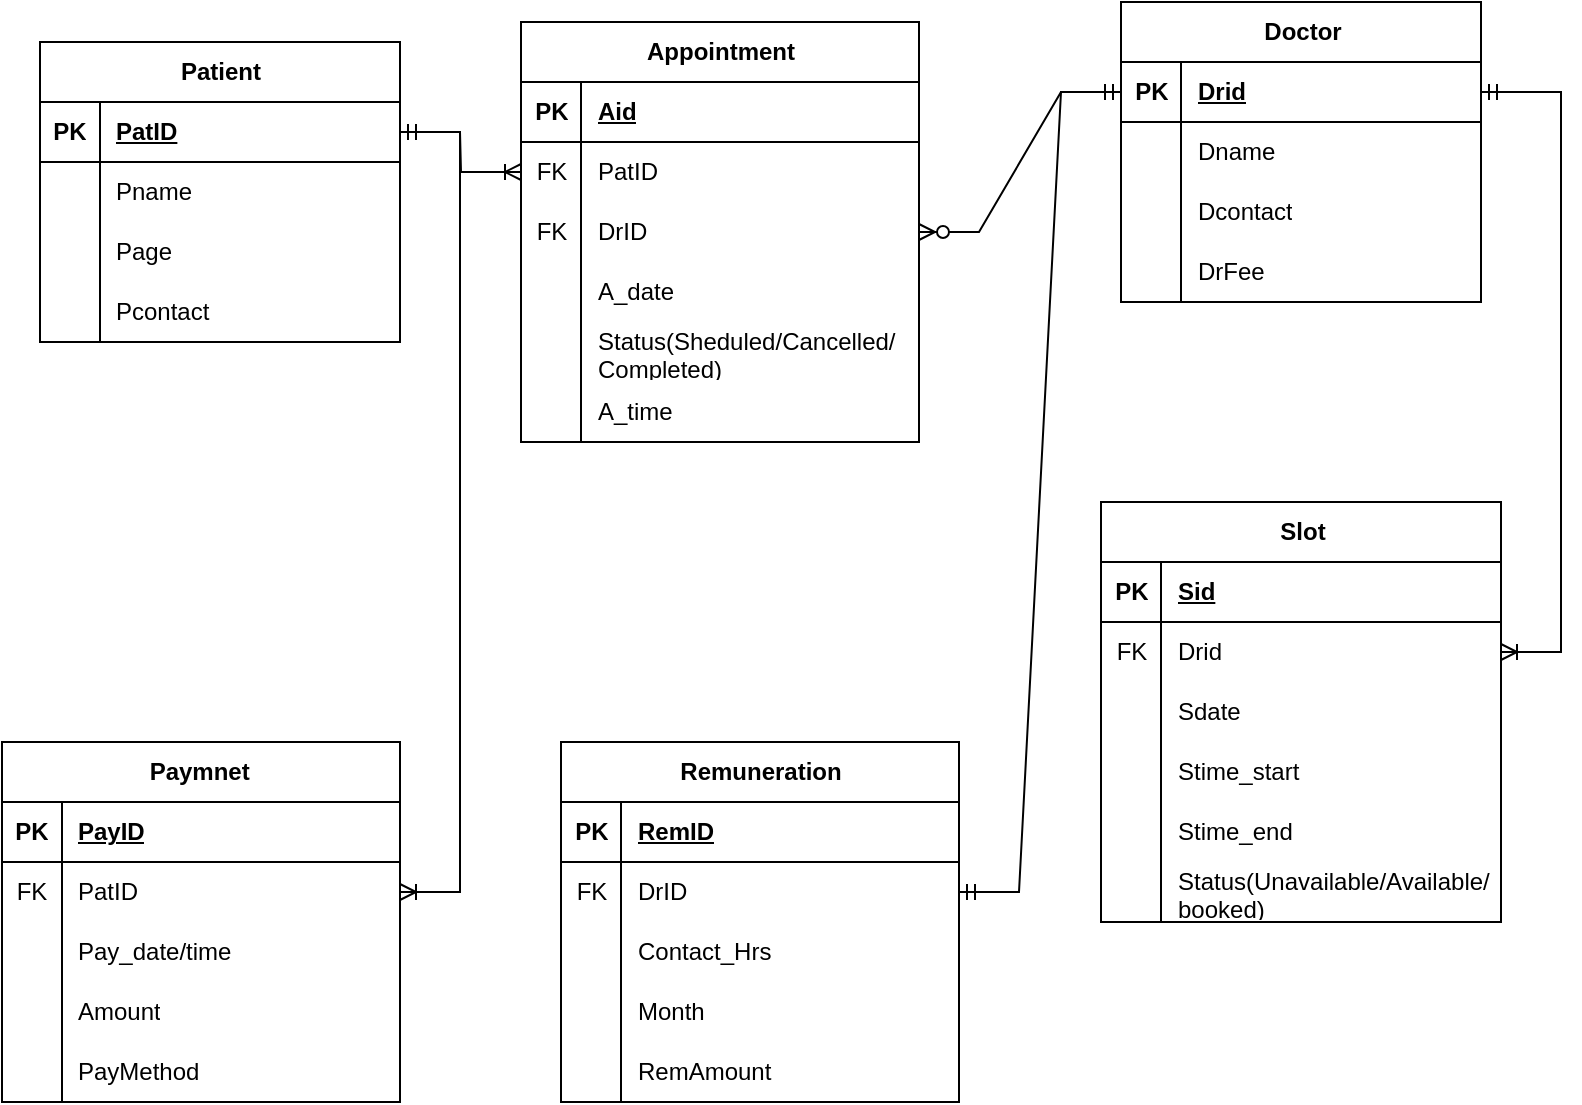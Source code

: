 <mxfile version="24.4.0" type="device">
  <diagram name="Page-1" id="HX4INg26ZFCXWu0n3xfp">
    <mxGraphModel dx="1000" dy="542" grid="1" gridSize="10" guides="1" tooltips="1" connect="1" arrows="1" fold="1" page="1" pageScale="1" pageWidth="850" pageHeight="1100" math="0" shadow="0">
      <root>
        <mxCell id="0" />
        <mxCell id="1" parent="0" />
        <mxCell id="1pRcZzahQzyQtVGbvDa8-1" value="Patient" style="shape=table;startSize=30;container=1;collapsible=1;childLayout=tableLayout;fixedRows=1;rowLines=0;fontStyle=1;align=center;resizeLast=1;html=1;" vertex="1" parent="1">
          <mxGeometry x="59" y="190" width="180" height="150" as="geometry" />
        </mxCell>
        <mxCell id="1pRcZzahQzyQtVGbvDa8-2" value="" style="shape=tableRow;horizontal=0;startSize=0;swimlaneHead=0;swimlaneBody=0;fillColor=none;collapsible=0;dropTarget=0;points=[[0,0.5],[1,0.5]];portConstraint=eastwest;top=0;left=0;right=0;bottom=1;" vertex="1" parent="1pRcZzahQzyQtVGbvDa8-1">
          <mxGeometry y="30" width="180" height="30" as="geometry" />
        </mxCell>
        <mxCell id="1pRcZzahQzyQtVGbvDa8-3" value="PK" style="shape=partialRectangle;connectable=0;fillColor=none;top=0;left=0;bottom=0;right=0;fontStyle=1;overflow=hidden;whiteSpace=wrap;html=1;" vertex="1" parent="1pRcZzahQzyQtVGbvDa8-2">
          <mxGeometry width="30" height="30" as="geometry">
            <mxRectangle width="30" height="30" as="alternateBounds" />
          </mxGeometry>
        </mxCell>
        <mxCell id="1pRcZzahQzyQtVGbvDa8-4" value="PatID" style="shape=partialRectangle;connectable=0;fillColor=none;top=0;left=0;bottom=0;right=0;align=left;spacingLeft=6;fontStyle=5;overflow=hidden;whiteSpace=wrap;html=1;" vertex="1" parent="1pRcZzahQzyQtVGbvDa8-2">
          <mxGeometry x="30" width="150" height="30" as="geometry">
            <mxRectangle width="150" height="30" as="alternateBounds" />
          </mxGeometry>
        </mxCell>
        <mxCell id="1pRcZzahQzyQtVGbvDa8-5" value="" style="shape=tableRow;horizontal=0;startSize=0;swimlaneHead=0;swimlaneBody=0;fillColor=none;collapsible=0;dropTarget=0;points=[[0,0.5],[1,0.5]];portConstraint=eastwest;top=0;left=0;right=0;bottom=0;" vertex="1" parent="1pRcZzahQzyQtVGbvDa8-1">
          <mxGeometry y="60" width="180" height="30" as="geometry" />
        </mxCell>
        <mxCell id="1pRcZzahQzyQtVGbvDa8-6" value="" style="shape=partialRectangle;connectable=0;fillColor=none;top=0;left=0;bottom=0;right=0;editable=1;overflow=hidden;whiteSpace=wrap;html=1;" vertex="1" parent="1pRcZzahQzyQtVGbvDa8-5">
          <mxGeometry width="30" height="30" as="geometry">
            <mxRectangle width="30" height="30" as="alternateBounds" />
          </mxGeometry>
        </mxCell>
        <mxCell id="1pRcZzahQzyQtVGbvDa8-7" value="Pname" style="shape=partialRectangle;connectable=0;fillColor=none;top=0;left=0;bottom=0;right=0;align=left;spacingLeft=6;overflow=hidden;whiteSpace=wrap;html=1;" vertex="1" parent="1pRcZzahQzyQtVGbvDa8-5">
          <mxGeometry x="30" width="150" height="30" as="geometry">
            <mxRectangle width="150" height="30" as="alternateBounds" />
          </mxGeometry>
        </mxCell>
        <mxCell id="1pRcZzahQzyQtVGbvDa8-8" value="" style="shape=tableRow;horizontal=0;startSize=0;swimlaneHead=0;swimlaneBody=0;fillColor=none;collapsible=0;dropTarget=0;points=[[0,0.5],[1,0.5]];portConstraint=eastwest;top=0;left=0;right=0;bottom=0;" vertex="1" parent="1pRcZzahQzyQtVGbvDa8-1">
          <mxGeometry y="90" width="180" height="30" as="geometry" />
        </mxCell>
        <mxCell id="1pRcZzahQzyQtVGbvDa8-9" value="" style="shape=partialRectangle;connectable=0;fillColor=none;top=0;left=0;bottom=0;right=0;editable=1;overflow=hidden;whiteSpace=wrap;html=1;" vertex="1" parent="1pRcZzahQzyQtVGbvDa8-8">
          <mxGeometry width="30" height="30" as="geometry">
            <mxRectangle width="30" height="30" as="alternateBounds" />
          </mxGeometry>
        </mxCell>
        <mxCell id="1pRcZzahQzyQtVGbvDa8-10" value="Page" style="shape=partialRectangle;connectable=0;fillColor=none;top=0;left=0;bottom=0;right=0;align=left;spacingLeft=6;overflow=hidden;whiteSpace=wrap;html=1;" vertex="1" parent="1pRcZzahQzyQtVGbvDa8-8">
          <mxGeometry x="30" width="150" height="30" as="geometry">
            <mxRectangle width="150" height="30" as="alternateBounds" />
          </mxGeometry>
        </mxCell>
        <mxCell id="1pRcZzahQzyQtVGbvDa8-11" value="" style="shape=tableRow;horizontal=0;startSize=0;swimlaneHead=0;swimlaneBody=0;fillColor=none;collapsible=0;dropTarget=0;points=[[0,0.5],[1,0.5]];portConstraint=eastwest;top=0;left=0;right=0;bottom=0;" vertex="1" parent="1pRcZzahQzyQtVGbvDa8-1">
          <mxGeometry y="120" width="180" height="30" as="geometry" />
        </mxCell>
        <mxCell id="1pRcZzahQzyQtVGbvDa8-12" value="" style="shape=partialRectangle;connectable=0;fillColor=none;top=0;left=0;bottom=0;right=0;editable=1;overflow=hidden;whiteSpace=wrap;html=1;" vertex="1" parent="1pRcZzahQzyQtVGbvDa8-11">
          <mxGeometry width="30" height="30" as="geometry">
            <mxRectangle width="30" height="30" as="alternateBounds" />
          </mxGeometry>
        </mxCell>
        <mxCell id="1pRcZzahQzyQtVGbvDa8-13" value="Pcontact" style="shape=partialRectangle;connectable=0;fillColor=none;top=0;left=0;bottom=0;right=0;align=left;spacingLeft=6;overflow=hidden;whiteSpace=wrap;html=1;" vertex="1" parent="1pRcZzahQzyQtVGbvDa8-11">
          <mxGeometry x="30" width="150" height="30" as="geometry">
            <mxRectangle width="150" height="30" as="alternateBounds" />
          </mxGeometry>
        </mxCell>
        <mxCell id="1pRcZzahQzyQtVGbvDa8-17" value="Doctor" style="shape=table;startSize=30;container=1;collapsible=1;childLayout=tableLayout;fixedRows=1;rowLines=0;fontStyle=1;align=center;resizeLast=1;html=1;" vertex="1" parent="1">
          <mxGeometry x="599.5" y="170" width="180" height="150" as="geometry" />
        </mxCell>
        <mxCell id="1pRcZzahQzyQtVGbvDa8-18" value="" style="shape=tableRow;horizontal=0;startSize=0;swimlaneHead=0;swimlaneBody=0;fillColor=none;collapsible=0;dropTarget=0;points=[[0,0.5],[1,0.5]];portConstraint=eastwest;top=0;left=0;right=0;bottom=1;" vertex="1" parent="1pRcZzahQzyQtVGbvDa8-17">
          <mxGeometry y="30" width="180" height="30" as="geometry" />
        </mxCell>
        <mxCell id="1pRcZzahQzyQtVGbvDa8-19" value="PK" style="shape=partialRectangle;connectable=0;fillColor=none;top=0;left=0;bottom=0;right=0;fontStyle=1;overflow=hidden;whiteSpace=wrap;html=1;" vertex="1" parent="1pRcZzahQzyQtVGbvDa8-18">
          <mxGeometry width="30" height="30" as="geometry">
            <mxRectangle width="30" height="30" as="alternateBounds" />
          </mxGeometry>
        </mxCell>
        <mxCell id="1pRcZzahQzyQtVGbvDa8-20" value="Drid" style="shape=partialRectangle;connectable=0;fillColor=none;top=0;left=0;bottom=0;right=0;align=left;spacingLeft=6;fontStyle=5;overflow=hidden;whiteSpace=wrap;html=1;" vertex="1" parent="1pRcZzahQzyQtVGbvDa8-18">
          <mxGeometry x="30" width="150" height="30" as="geometry">
            <mxRectangle width="150" height="30" as="alternateBounds" />
          </mxGeometry>
        </mxCell>
        <mxCell id="1pRcZzahQzyQtVGbvDa8-21" value="" style="shape=tableRow;horizontal=0;startSize=0;swimlaneHead=0;swimlaneBody=0;fillColor=none;collapsible=0;dropTarget=0;points=[[0,0.5],[1,0.5]];portConstraint=eastwest;top=0;left=0;right=0;bottom=0;" vertex="1" parent="1pRcZzahQzyQtVGbvDa8-17">
          <mxGeometry y="60" width="180" height="30" as="geometry" />
        </mxCell>
        <mxCell id="1pRcZzahQzyQtVGbvDa8-22" value="" style="shape=partialRectangle;connectable=0;fillColor=none;top=0;left=0;bottom=0;right=0;editable=1;overflow=hidden;whiteSpace=wrap;html=1;" vertex="1" parent="1pRcZzahQzyQtVGbvDa8-21">
          <mxGeometry width="30" height="30" as="geometry">
            <mxRectangle width="30" height="30" as="alternateBounds" />
          </mxGeometry>
        </mxCell>
        <mxCell id="1pRcZzahQzyQtVGbvDa8-23" value="Dname" style="shape=partialRectangle;connectable=0;fillColor=none;top=0;left=0;bottom=0;right=0;align=left;spacingLeft=6;overflow=hidden;whiteSpace=wrap;html=1;" vertex="1" parent="1pRcZzahQzyQtVGbvDa8-21">
          <mxGeometry x="30" width="150" height="30" as="geometry">
            <mxRectangle width="150" height="30" as="alternateBounds" />
          </mxGeometry>
        </mxCell>
        <mxCell id="1pRcZzahQzyQtVGbvDa8-27" value="" style="shape=tableRow;horizontal=0;startSize=0;swimlaneHead=0;swimlaneBody=0;fillColor=none;collapsible=0;dropTarget=0;points=[[0,0.5],[1,0.5]];portConstraint=eastwest;top=0;left=0;right=0;bottom=0;" vertex="1" parent="1pRcZzahQzyQtVGbvDa8-17">
          <mxGeometry y="90" width="180" height="30" as="geometry" />
        </mxCell>
        <mxCell id="1pRcZzahQzyQtVGbvDa8-28" value="" style="shape=partialRectangle;connectable=0;fillColor=none;top=0;left=0;bottom=0;right=0;editable=1;overflow=hidden;whiteSpace=wrap;html=1;" vertex="1" parent="1pRcZzahQzyQtVGbvDa8-27">
          <mxGeometry width="30" height="30" as="geometry">
            <mxRectangle width="30" height="30" as="alternateBounds" />
          </mxGeometry>
        </mxCell>
        <mxCell id="1pRcZzahQzyQtVGbvDa8-29" value="Dcontact" style="shape=partialRectangle;connectable=0;fillColor=none;top=0;left=0;bottom=0;right=0;align=left;spacingLeft=6;overflow=hidden;whiteSpace=wrap;html=1;" vertex="1" parent="1pRcZzahQzyQtVGbvDa8-27">
          <mxGeometry x="30" width="150" height="30" as="geometry">
            <mxRectangle width="150" height="30" as="alternateBounds" />
          </mxGeometry>
        </mxCell>
        <mxCell id="1pRcZzahQzyQtVGbvDa8-109" value="" style="shape=tableRow;horizontal=0;startSize=0;swimlaneHead=0;swimlaneBody=0;fillColor=none;collapsible=0;dropTarget=0;points=[[0,0.5],[1,0.5]];portConstraint=eastwest;top=0;left=0;right=0;bottom=0;" vertex="1" parent="1pRcZzahQzyQtVGbvDa8-17">
          <mxGeometry y="120" width="180" height="30" as="geometry" />
        </mxCell>
        <mxCell id="1pRcZzahQzyQtVGbvDa8-110" value="" style="shape=partialRectangle;connectable=0;fillColor=none;top=0;left=0;bottom=0;right=0;editable=1;overflow=hidden;whiteSpace=wrap;html=1;" vertex="1" parent="1pRcZzahQzyQtVGbvDa8-109">
          <mxGeometry width="30" height="30" as="geometry">
            <mxRectangle width="30" height="30" as="alternateBounds" />
          </mxGeometry>
        </mxCell>
        <mxCell id="1pRcZzahQzyQtVGbvDa8-111" value="DrFee" style="shape=partialRectangle;connectable=0;fillColor=none;top=0;left=0;bottom=0;right=0;align=left;spacingLeft=6;overflow=hidden;whiteSpace=wrap;html=1;" vertex="1" parent="1pRcZzahQzyQtVGbvDa8-109">
          <mxGeometry x="30" width="150" height="30" as="geometry">
            <mxRectangle width="150" height="30" as="alternateBounds" />
          </mxGeometry>
        </mxCell>
        <mxCell id="1pRcZzahQzyQtVGbvDa8-33" value="Appointment" style="shape=table;startSize=30;container=1;collapsible=1;childLayout=tableLayout;fixedRows=1;rowLines=0;fontStyle=1;align=center;resizeLast=1;html=1;" vertex="1" parent="1">
          <mxGeometry x="299.5" y="180" width="199" height="210" as="geometry" />
        </mxCell>
        <mxCell id="1pRcZzahQzyQtVGbvDa8-34" value="" style="shape=tableRow;horizontal=0;startSize=0;swimlaneHead=0;swimlaneBody=0;fillColor=none;collapsible=0;dropTarget=0;points=[[0,0.5],[1,0.5]];portConstraint=eastwest;top=0;left=0;right=0;bottom=1;" vertex="1" parent="1pRcZzahQzyQtVGbvDa8-33">
          <mxGeometry y="30" width="199" height="30" as="geometry" />
        </mxCell>
        <mxCell id="1pRcZzahQzyQtVGbvDa8-35" value="PK" style="shape=partialRectangle;connectable=0;fillColor=none;top=0;left=0;bottom=0;right=0;fontStyle=1;overflow=hidden;whiteSpace=wrap;html=1;" vertex="1" parent="1pRcZzahQzyQtVGbvDa8-34">
          <mxGeometry width="30" height="30" as="geometry">
            <mxRectangle width="30" height="30" as="alternateBounds" />
          </mxGeometry>
        </mxCell>
        <mxCell id="1pRcZzahQzyQtVGbvDa8-36" value="Aid" style="shape=partialRectangle;connectable=0;fillColor=none;top=0;left=0;bottom=0;right=0;align=left;spacingLeft=6;fontStyle=5;overflow=hidden;whiteSpace=wrap;html=1;" vertex="1" parent="1pRcZzahQzyQtVGbvDa8-34">
          <mxGeometry x="30" width="169" height="30" as="geometry">
            <mxRectangle width="169" height="30" as="alternateBounds" />
          </mxGeometry>
        </mxCell>
        <mxCell id="1pRcZzahQzyQtVGbvDa8-37" value="" style="shape=tableRow;horizontal=0;startSize=0;swimlaneHead=0;swimlaneBody=0;fillColor=none;collapsible=0;dropTarget=0;points=[[0,0.5],[1,0.5]];portConstraint=eastwest;top=0;left=0;right=0;bottom=0;" vertex="1" parent="1pRcZzahQzyQtVGbvDa8-33">
          <mxGeometry y="60" width="199" height="30" as="geometry" />
        </mxCell>
        <mxCell id="1pRcZzahQzyQtVGbvDa8-38" value="FK" style="shape=partialRectangle;connectable=0;fillColor=none;top=0;left=0;bottom=0;right=0;editable=1;overflow=hidden;whiteSpace=wrap;html=1;" vertex="1" parent="1pRcZzahQzyQtVGbvDa8-37">
          <mxGeometry width="30" height="30" as="geometry">
            <mxRectangle width="30" height="30" as="alternateBounds" />
          </mxGeometry>
        </mxCell>
        <mxCell id="1pRcZzahQzyQtVGbvDa8-39" value="PatID" style="shape=partialRectangle;connectable=0;fillColor=none;top=0;left=0;bottom=0;right=0;align=left;spacingLeft=6;overflow=hidden;whiteSpace=wrap;html=1;" vertex="1" parent="1pRcZzahQzyQtVGbvDa8-37">
          <mxGeometry x="30" width="169" height="30" as="geometry">
            <mxRectangle width="169" height="30" as="alternateBounds" />
          </mxGeometry>
        </mxCell>
        <mxCell id="1pRcZzahQzyQtVGbvDa8-40" value="" style="shape=tableRow;horizontal=0;startSize=0;swimlaneHead=0;swimlaneBody=0;fillColor=none;collapsible=0;dropTarget=0;points=[[0,0.5],[1,0.5]];portConstraint=eastwest;top=0;left=0;right=0;bottom=0;" vertex="1" parent="1pRcZzahQzyQtVGbvDa8-33">
          <mxGeometry y="90" width="199" height="30" as="geometry" />
        </mxCell>
        <mxCell id="1pRcZzahQzyQtVGbvDa8-41" value="FK" style="shape=partialRectangle;connectable=0;fillColor=none;top=0;left=0;bottom=0;right=0;editable=1;overflow=hidden;whiteSpace=wrap;html=1;" vertex="1" parent="1pRcZzahQzyQtVGbvDa8-40">
          <mxGeometry width="30" height="30" as="geometry">
            <mxRectangle width="30" height="30" as="alternateBounds" />
          </mxGeometry>
        </mxCell>
        <mxCell id="1pRcZzahQzyQtVGbvDa8-42" value="DrID" style="shape=partialRectangle;connectable=0;fillColor=none;top=0;left=0;bottom=0;right=0;align=left;spacingLeft=6;overflow=hidden;whiteSpace=wrap;html=1;" vertex="1" parent="1pRcZzahQzyQtVGbvDa8-40">
          <mxGeometry x="30" width="169" height="30" as="geometry">
            <mxRectangle width="169" height="30" as="alternateBounds" />
          </mxGeometry>
        </mxCell>
        <mxCell id="1pRcZzahQzyQtVGbvDa8-43" value="" style="shape=tableRow;horizontal=0;startSize=0;swimlaneHead=0;swimlaneBody=0;fillColor=none;collapsible=0;dropTarget=0;points=[[0,0.5],[1,0.5]];portConstraint=eastwest;top=0;left=0;right=0;bottom=0;" vertex="1" parent="1pRcZzahQzyQtVGbvDa8-33">
          <mxGeometry y="120" width="199" height="30" as="geometry" />
        </mxCell>
        <mxCell id="1pRcZzahQzyQtVGbvDa8-44" value="" style="shape=partialRectangle;connectable=0;fillColor=none;top=0;left=0;bottom=0;right=0;editable=1;overflow=hidden;whiteSpace=wrap;html=1;" vertex="1" parent="1pRcZzahQzyQtVGbvDa8-43">
          <mxGeometry width="30" height="30" as="geometry">
            <mxRectangle width="30" height="30" as="alternateBounds" />
          </mxGeometry>
        </mxCell>
        <mxCell id="1pRcZzahQzyQtVGbvDa8-45" value="A_date" style="shape=partialRectangle;connectable=0;fillColor=none;top=0;left=0;bottom=0;right=0;align=left;spacingLeft=6;overflow=hidden;whiteSpace=wrap;html=1;" vertex="1" parent="1pRcZzahQzyQtVGbvDa8-43">
          <mxGeometry x="30" width="169" height="30" as="geometry">
            <mxRectangle width="169" height="30" as="alternateBounds" />
          </mxGeometry>
        </mxCell>
        <mxCell id="1pRcZzahQzyQtVGbvDa8-46" value="" style="shape=tableRow;horizontal=0;startSize=0;swimlaneHead=0;swimlaneBody=0;fillColor=none;collapsible=0;dropTarget=0;points=[[0,0.5],[1,0.5]];portConstraint=eastwest;top=0;left=0;right=0;bottom=0;" vertex="1" parent="1pRcZzahQzyQtVGbvDa8-33">
          <mxGeometry y="150" width="199" height="30" as="geometry" />
        </mxCell>
        <mxCell id="1pRcZzahQzyQtVGbvDa8-47" value="" style="shape=partialRectangle;connectable=0;fillColor=none;top=0;left=0;bottom=0;right=0;editable=1;overflow=hidden;whiteSpace=wrap;html=1;" vertex="1" parent="1pRcZzahQzyQtVGbvDa8-46">
          <mxGeometry width="30" height="30" as="geometry">
            <mxRectangle width="30" height="30" as="alternateBounds" />
          </mxGeometry>
        </mxCell>
        <mxCell id="1pRcZzahQzyQtVGbvDa8-48" value="Status(Sheduled/Cancelled/&lt;div&gt;Completed)&lt;/div&gt;" style="shape=partialRectangle;connectable=0;fillColor=none;top=0;left=0;bottom=0;right=0;align=left;spacingLeft=6;overflow=hidden;whiteSpace=wrap;html=1;" vertex="1" parent="1pRcZzahQzyQtVGbvDa8-46">
          <mxGeometry x="30" width="169" height="30" as="geometry">
            <mxRectangle width="169" height="30" as="alternateBounds" />
          </mxGeometry>
        </mxCell>
        <mxCell id="1pRcZzahQzyQtVGbvDa8-131" value="" style="shape=tableRow;horizontal=0;startSize=0;swimlaneHead=0;swimlaneBody=0;fillColor=none;collapsible=0;dropTarget=0;points=[[0,0.5],[1,0.5]];portConstraint=eastwest;top=0;left=0;right=0;bottom=0;" vertex="1" parent="1pRcZzahQzyQtVGbvDa8-33">
          <mxGeometry y="180" width="199" height="30" as="geometry" />
        </mxCell>
        <mxCell id="1pRcZzahQzyQtVGbvDa8-132" value="" style="shape=partialRectangle;connectable=0;fillColor=none;top=0;left=0;bottom=0;right=0;editable=1;overflow=hidden;whiteSpace=wrap;html=1;" vertex="1" parent="1pRcZzahQzyQtVGbvDa8-131">
          <mxGeometry width="30" height="30" as="geometry">
            <mxRectangle width="30" height="30" as="alternateBounds" />
          </mxGeometry>
        </mxCell>
        <mxCell id="1pRcZzahQzyQtVGbvDa8-133" value="A_time" style="shape=partialRectangle;connectable=0;fillColor=none;top=0;left=0;bottom=0;right=0;align=left;spacingLeft=6;overflow=hidden;whiteSpace=wrap;html=1;" vertex="1" parent="1pRcZzahQzyQtVGbvDa8-131">
          <mxGeometry x="30" width="169" height="30" as="geometry">
            <mxRectangle width="169" height="30" as="alternateBounds" />
          </mxGeometry>
        </mxCell>
        <mxCell id="1pRcZzahQzyQtVGbvDa8-49" value="Slot" style="shape=table;startSize=30;container=1;collapsible=1;childLayout=tableLayout;fixedRows=1;rowLines=0;fontStyle=1;align=center;resizeLast=1;html=1;" vertex="1" parent="1">
          <mxGeometry x="589.5" y="420" width="200" height="210" as="geometry" />
        </mxCell>
        <mxCell id="1pRcZzahQzyQtVGbvDa8-50" value="" style="shape=tableRow;horizontal=0;startSize=0;swimlaneHead=0;swimlaneBody=0;fillColor=none;collapsible=0;dropTarget=0;points=[[0,0.5],[1,0.5]];portConstraint=eastwest;top=0;left=0;right=0;bottom=1;" vertex="1" parent="1pRcZzahQzyQtVGbvDa8-49">
          <mxGeometry y="30" width="200" height="30" as="geometry" />
        </mxCell>
        <mxCell id="1pRcZzahQzyQtVGbvDa8-51" value="PK" style="shape=partialRectangle;connectable=0;fillColor=none;top=0;left=0;bottom=0;right=0;fontStyle=1;overflow=hidden;whiteSpace=wrap;html=1;" vertex="1" parent="1pRcZzahQzyQtVGbvDa8-50">
          <mxGeometry width="30" height="30" as="geometry">
            <mxRectangle width="30" height="30" as="alternateBounds" />
          </mxGeometry>
        </mxCell>
        <mxCell id="1pRcZzahQzyQtVGbvDa8-52" value="Sid" style="shape=partialRectangle;connectable=0;fillColor=none;top=0;left=0;bottom=0;right=0;align=left;spacingLeft=6;fontStyle=5;overflow=hidden;whiteSpace=wrap;html=1;" vertex="1" parent="1pRcZzahQzyQtVGbvDa8-50">
          <mxGeometry x="30" width="170" height="30" as="geometry">
            <mxRectangle width="170" height="30" as="alternateBounds" />
          </mxGeometry>
        </mxCell>
        <mxCell id="1pRcZzahQzyQtVGbvDa8-53" value="" style="shape=tableRow;horizontal=0;startSize=0;swimlaneHead=0;swimlaneBody=0;fillColor=none;collapsible=0;dropTarget=0;points=[[0,0.5],[1,0.5]];portConstraint=eastwest;top=0;left=0;right=0;bottom=0;" vertex="1" parent="1pRcZzahQzyQtVGbvDa8-49">
          <mxGeometry y="60" width="200" height="30" as="geometry" />
        </mxCell>
        <mxCell id="1pRcZzahQzyQtVGbvDa8-54" value="FK" style="shape=partialRectangle;connectable=0;fillColor=none;top=0;left=0;bottom=0;right=0;editable=1;overflow=hidden;whiteSpace=wrap;html=1;" vertex="1" parent="1pRcZzahQzyQtVGbvDa8-53">
          <mxGeometry width="30" height="30" as="geometry">
            <mxRectangle width="30" height="30" as="alternateBounds" />
          </mxGeometry>
        </mxCell>
        <mxCell id="1pRcZzahQzyQtVGbvDa8-55" value="Drid" style="shape=partialRectangle;connectable=0;fillColor=none;top=0;left=0;bottom=0;right=0;align=left;spacingLeft=6;overflow=hidden;whiteSpace=wrap;html=1;" vertex="1" parent="1pRcZzahQzyQtVGbvDa8-53">
          <mxGeometry x="30" width="170" height="30" as="geometry">
            <mxRectangle width="170" height="30" as="alternateBounds" />
          </mxGeometry>
        </mxCell>
        <mxCell id="1pRcZzahQzyQtVGbvDa8-56" value="" style="shape=tableRow;horizontal=0;startSize=0;swimlaneHead=0;swimlaneBody=0;fillColor=none;collapsible=0;dropTarget=0;points=[[0,0.5],[1,0.5]];portConstraint=eastwest;top=0;left=0;right=0;bottom=0;" vertex="1" parent="1pRcZzahQzyQtVGbvDa8-49">
          <mxGeometry y="90" width="200" height="30" as="geometry" />
        </mxCell>
        <mxCell id="1pRcZzahQzyQtVGbvDa8-57" value="" style="shape=partialRectangle;connectable=0;fillColor=none;top=0;left=0;bottom=0;right=0;editable=1;overflow=hidden;whiteSpace=wrap;html=1;" vertex="1" parent="1pRcZzahQzyQtVGbvDa8-56">
          <mxGeometry width="30" height="30" as="geometry">
            <mxRectangle width="30" height="30" as="alternateBounds" />
          </mxGeometry>
        </mxCell>
        <mxCell id="1pRcZzahQzyQtVGbvDa8-58" value="Sdate" style="shape=partialRectangle;connectable=0;fillColor=none;top=0;left=0;bottom=0;right=0;align=left;spacingLeft=6;overflow=hidden;whiteSpace=wrap;html=1;" vertex="1" parent="1pRcZzahQzyQtVGbvDa8-56">
          <mxGeometry x="30" width="170" height="30" as="geometry">
            <mxRectangle width="170" height="30" as="alternateBounds" />
          </mxGeometry>
        </mxCell>
        <mxCell id="1pRcZzahQzyQtVGbvDa8-59" value="" style="shape=tableRow;horizontal=0;startSize=0;swimlaneHead=0;swimlaneBody=0;fillColor=none;collapsible=0;dropTarget=0;points=[[0,0.5],[1,0.5]];portConstraint=eastwest;top=0;left=0;right=0;bottom=0;" vertex="1" parent="1pRcZzahQzyQtVGbvDa8-49">
          <mxGeometry y="120" width="200" height="30" as="geometry" />
        </mxCell>
        <mxCell id="1pRcZzahQzyQtVGbvDa8-60" value="" style="shape=partialRectangle;connectable=0;fillColor=none;top=0;left=0;bottom=0;right=0;editable=1;overflow=hidden;whiteSpace=wrap;html=1;" vertex="1" parent="1pRcZzahQzyQtVGbvDa8-59">
          <mxGeometry width="30" height="30" as="geometry">
            <mxRectangle width="30" height="30" as="alternateBounds" />
          </mxGeometry>
        </mxCell>
        <mxCell id="1pRcZzahQzyQtVGbvDa8-61" value="Stime_start" style="shape=partialRectangle;connectable=0;fillColor=none;top=0;left=0;bottom=0;right=0;align=left;spacingLeft=6;overflow=hidden;whiteSpace=wrap;html=1;" vertex="1" parent="1pRcZzahQzyQtVGbvDa8-59">
          <mxGeometry x="30" width="170" height="30" as="geometry">
            <mxRectangle width="170" height="30" as="alternateBounds" />
          </mxGeometry>
        </mxCell>
        <mxCell id="1pRcZzahQzyQtVGbvDa8-62" value="" style="shape=tableRow;horizontal=0;startSize=0;swimlaneHead=0;swimlaneBody=0;fillColor=none;collapsible=0;dropTarget=0;points=[[0,0.5],[1,0.5]];portConstraint=eastwest;top=0;left=0;right=0;bottom=0;" vertex="1" parent="1pRcZzahQzyQtVGbvDa8-49">
          <mxGeometry y="150" width="200" height="30" as="geometry" />
        </mxCell>
        <mxCell id="1pRcZzahQzyQtVGbvDa8-63" value="" style="shape=partialRectangle;connectable=0;fillColor=none;top=0;left=0;bottom=0;right=0;editable=1;overflow=hidden;whiteSpace=wrap;html=1;" vertex="1" parent="1pRcZzahQzyQtVGbvDa8-62">
          <mxGeometry width="30" height="30" as="geometry">
            <mxRectangle width="30" height="30" as="alternateBounds" />
          </mxGeometry>
        </mxCell>
        <mxCell id="1pRcZzahQzyQtVGbvDa8-64" value="Stime_end" style="shape=partialRectangle;connectable=0;fillColor=none;top=0;left=0;bottom=0;right=0;align=left;spacingLeft=6;overflow=hidden;whiteSpace=wrap;html=1;" vertex="1" parent="1pRcZzahQzyQtVGbvDa8-62">
          <mxGeometry x="30" width="170" height="30" as="geometry">
            <mxRectangle width="170" height="30" as="alternateBounds" />
          </mxGeometry>
        </mxCell>
        <mxCell id="1pRcZzahQzyQtVGbvDa8-87" value="" style="shape=tableRow;horizontal=0;startSize=0;swimlaneHead=0;swimlaneBody=0;fillColor=none;collapsible=0;dropTarget=0;points=[[0,0.5],[1,0.5]];portConstraint=eastwest;top=0;left=0;right=0;bottom=0;" vertex="1" parent="1pRcZzahQzyQtVGbvDa8-49">
          <mxGeometry y="180" width="200" height="30" as="geometry" />
        </mxCell>
        <mxCell id="1pRcZzahQzyQtVGbvDa8-88" value="" style="shape=partialRectangle;connectable=0;fillColor=none;top=0;left=0;bottom=0;right=0;editable=1;overflow=hidden;whiteSpace=wrap;html=1;" vertex="1" parent="1pRcZzahQzyQtVGbvDa8-87">
          <mxGeometry width="30" height="30" as="geometry">
            <mxRectangle width="30" height="30" as="alternateBounds" />
          </mxGeometry>
        </mxCell>
        <mxCell id="1pRcZzahQzyQtVGbvDa8-89" value="Status(Unavailable/Available/&lt;div&gt;booked)&lt;/div&gt;" style="shape=partialRectangle;connectable=0;fillColor=none;top=0;left=0;bottom=0;right=0;align=left;spacingLeft=6;overflow=hidden;whiteSpace=wrap;html=1;" vertex="1" parent="1pRcZzahQzyQtVGbvDa8-87">
          <mxGeometry x="30" width="170" height="30" as="geometry">
            <mxRectangle width="170" height="30" as="alternateBounds" />
          </mxGeometry>
        </mxCell>
        <mxCell id="1pRcZzahQzyQtVGbvDa8-90" value="Paymnet&amp;nbsp;" style="shape=table;startSize=30;container=1;collapsible=1;childLayout=tableLayout;fixedRows=1;rowLines=0;fontStyle=1;align=center;resizeLast=1;html=1;" vertex="1" parent="1">
          <mxGeometry x="40" y="540" width="199" height="180" as="geometry" />
        </mxCell>
        <mxCell id="1pRcZzahQzyQtVGbvDa8-91" value="" style="shape=tableRow;horizontal=0;startSize=0;swimlaneHead=0;swimlaneBody=0;fillColor=none;collapsible=0;dropTarget=0;points=[[0,0.5],[1,0.5]];portConstraint=eastwest;top=0;left=0;right=0;bottom=1;" vertex="1" parent="1pRcZzahQzyQtVGbvDa8-90">
          <mxGeometry y="30" width="199" height="30" as="geometry" />
        </mxCell>
        <mxCell id="1pRcZzahQzyQtVGbvDa8-92" value="PK" style="shape=partialRectangle;connectable=0;fillColor=none;top=0;left=0;bottom=0;right=0;fontStyle=1;overflow=hidden;whiteSpace=wrap;html=1;" vertex="1" parent="1pRcZzahQzyQtVGbvDa8-91">
          <mxGeometry width="30" height="30" as="geometry">
            <mxRectangle width="30" height="30" as="alternateBounds" />
          </mxGeometry>
        </mxCell>
        <mxCell id="1pRcZzahQzyQtVGbvDa8-93" value="PayID" style="shape=partialRectangle;connectable=0;fillColor=none;top=0;left=0;bottom=0;right=0;align=left;spacingLeft=6;fontStyle=5;overflow=hidden;whiteSpace=wrap;html=1;" vertex="1" parent="1pRcZzahQzyQtVGbvDa8-91">
          <mxGeometry x="30" width="169" height="30" as="geometry">
            <mxRectangle width="169" height="30" as="alternateBounds" />
          </mxGeometry>
        </mxCell>
        <mxCell id="1pRcZzahQzyQtVGbvDa8-94" value="" style="shape=tableRow;horizontal=0;startSize=0;swimlaneHead=0;swimlaneBody=0;fillColor=none;collapsible=0;dropTarget=0;points=[[0,0.5],[1,0.5]];portConstraint=eastwest;top=0;left=0;right=0;bottom=0;" vertex="1" parent="1pRcZzahQzyQtVGbvDa8-90">
          <mxGeometry y="60" width="199" height="30" as="geometry" />
        </mxCell>
        <mxCell id="1pRcZzahQzyQtVGbvDa8-95" value="FK" style="shape=partialRectangle;connectable=0;fillColor=none;top=0;left=0;bottom=0;right=0;editable=1;overflow=hidden;whiteSpace=wrap;html=1;" vertex="1" parent="1pRcZzahQzyQtVGbvDa8-94">
          <mxGeometry width="30" height="30" as="geometry">
            <mxRectangle width="30" height="30" as="alternateBounds" />
          </mxGeometry>
        </mxCell>
        <mxCell id="1pRcZzahQzyQtVGbvDa8-96" value="PatID" style="shape=partialRectangle;connectable=0;fillColor=none;top=0;left=0;bottom=0;right=0;align=left;spacingLeft=6;overflow=hidden;whiteSpace=wrap;html=1;" vertex="1" parent="1pRcZzahQzyQtVGbvDa8-94">
          <mxGeometry x="30" width="169" height="30" as="geometry">
            <mxRectangle width="169" height="30" as="alternateBounds" />
          </mxGeometry>
        </mxCell>
        <mxCell id="1pRcZzahQzyQtVGbvDa8-100" value="" style="shape=tableRow;horizontal=0;startSize=0;swimlaneHead=0;swimlaneBody=0;fillColor=none;collapsible=0;dropTarget=0;points=[[0,0.5],[1,0.5]];portConstraint=eastwest;top=0;left=0;right=0;bottom=0;" vertex="1" parent="1pRcZzahQzyQtVGbvDa8-90">
          <mxGeometry y="90" width="199" height="30" as="geometry" />
        </mxCell>
        <mxCell id="1pRcZzahQzyQtVGbvDa8-101" value="" style="shape=partialRectangle;connectable=0;fillColor=none;top=0;left=0;bottom=0;right=0;editable=1;overflow=hidden;whiteSpace=wrap;html=1;" vertex="1" parent="1pRcZzahQzyQtVGbvDa8-100">
          <mxGeometry width="30" height="30" as="geometry">
            <mxRectangle width="30" height="30" as="alternateBounds" />
          </mxGeometry>
        </mxCell>
        <mxCell id="1pRcZzahQzyQtVGbvDa8-102" value="Pay_date/time" style="shape=partialRectangle;connectable=0;fillColor=none;top=0;left=0;bottom=0;right=0;align=left;spacingLeft=6;overflow=hidden;whiteSpace=wrap;html=1;" vertex="1" parent="1pRcZzahQzyQtVGbvDa8-100">
          <mxGeometry x="30" width="169" height="30" as="geometry">
            <mxRectangle width="169" height="30" as="alternateBounds" />
          </mxGeometry>
        </mxCell>
        <mxCell id="1pRcZzahQzyQtVGbvDa8-103" value="" style="shape=tableRow;horizontal=0;startSize=0;swimlaneHead=0;swimlaneBody=0;fillColor=none;collapsible=0;dropTarget=0;points=[[0,0.5],[1,0.5]];portConstraint=eastwest;top=0;left=0;right=0;bottom=0;" vertex="1" parent="1pRcZzahQzyQtVGbvDa8-90">
          <mxGeometry y="120" width="199" height="30" as="geometry" />
        </mxCell>
        <mxCell id="1pRcZzahQzyQtVGbvDa8-104" value="" style="shape=partialRectangle;connectable=0;fillColor=none;top=0;left=0;bottom=0;right=0;editable=1;overflow=hidden;whiteSpace=wrap;html=1;" vertex="1" parent="1pRcZzahQzyQtVGbvDa8-103">
          <mxGeometry width="30" height="30" as="geometry">
            <mxRectangle width="30" height="30" as="alternateBounds" />
          </mxGeometry>
        </mxCell>
        <mxCell id="1pRcZzahQzyQtVGbvDa8-105" value="Amount" style="shape=partialRectangle;connectable=0;fillColor=none;top=0;left=0;bottom=0;right=0;align=left;spacingLeft=6;overflow=hidden;whiteSpace=wrap;html=1;" vertex="1" parent="1pRcZzahQzyQtVGbvDa8-103">
          <mxGeometry x="30" width="169" height="30" as="geometry">
            <mxRectangle width="169" height="30" as="alternateBounds" />
          </mxGeometry>
        </mxCell>
        <mxCell id="1pRcZzahQzyQtVGbvDa8-106" value="" style="shape=tableRow;horizontal=0;startSize=0;swimlaneHead=0;swimlaneBody=0;fillColor=none;collapsible=0;dropTarget=0;points=[[0,0.5],[1,0.5]];portConstraint=eastwest;top=0;left=0;right=0;bottom=0;" vertex="1" parent="1pRcZzahQzyQtVGbvDa8-90">
          <mxGeometry y="150" width="199" height="30" as="geometry" />
        </mxCell>
        <mxCell id="1pRcZzahQzyQtVGbvDa8-107" value="" style="shape=partialRectangle;connectable=0;fillColor=none;top=0;left=0;bottom=0;right=0;editable=1;overflow=hidden;whiteSpace=wrap;html=1;" vertex="1" parent="1pRcZzahQzyQtVGbvDa8-106">
          <mxGeometry width="30" height="30" as="geometry">
            <mxRectangle width="30" height="30" as="alternateBounds" />
          </mxGeometry>
        </mxCell>
        <mxCell id="1pRcZzahQzyQtVGbvDa8-108" value="PayMethod" style="shape=partialRectangle;connectable=0;fillColor=none;top=0;left=0;bottom=0;right=0;align=left;spacingLeft=6;overflow=hidden;whiteSpace=wrap;html=1;" vertex="1" parent="1pRcZzahQzyQtVGbvDa8-106">
          <mxGeometry x="30" width="169" height="30" as="geometry">
            <mxRectangle width="169" height="30" as="alternateBounds" />
          </mxGeometry>
        </mxCell>
        <mxCell id="1pRcZzahQzyQtVGbvDa8-112" value="Remuneration" style="shape=table;startSize=30;container=1;collapsible=1;childLayout=tableLayout;fixedRows=1;rowLines=0;fontStyle=1;align=center;resizeLast=1;html=1;" vertex="1" parent="1">
          <mxGeometry x="319.5" y="540" width="199" height="180" as="geometry" />
        </mxCell>
        <mxCell id="1pRcZzahQzyQtVGbvDa8-113" value="" style="shape=tableRow;horizontal=0;startSize=0;swimlaneHead=0;swimlaneBody=0;fillColor=none;collapsible=0;dropTarget=0;points=[[0,0.5],[1,0.5]];portConstraint=eastwest;top=0;left=0;right=0;bottom=1;" vertex="1" parent="1pRcZzahQzyQtVGbvDa8-112">
          <mxGeometry y="30" width="199" height="30" as="geometry" />
        </mxCell>
        <mxCell id="1pRcZzahQzyQtVGbvDa8-114" value="PK" style="shape=partialRectangle;connectable=0;fillColor=none;top=0;left=0;bottom=0;right=0;fontStyle=1;overflow=hidden;whiteSpace=wrap;html=1;" vertex="1" parent="1pRcZzahQzyQtVGbvDa8-113">
          <mxGeometry width="30" height="30" as="geometry">
            <mxRectangle width="30" height="30" as="alternateBounds" />
          </mxGeometry>
        </mxCell>
        <mxCell id="1pRcZzahQzyQtVGbvDa8-115" value="RemID" style="shape=partialRectangle;connectable=0;fillColor=none;top=0;left=0;bottom=0;right=0;align=left;spacingLeft=6;fontStyle=5;overflow=hidden;whiteSpace=wrap;html=1;" vertex="1" parent="1pRcZzahQzyQtVGbvDa8-113">
          <mxGeometry x="30" width="169" height="30" as="geometry">
            <mxRectangle width="169" height="30" as="alternateBounds" />
          </mxGeometry>
        </mxCell>
        <mxCell id="1pRcZzahQzyQtVGbvDa8-116" value="" style="shape=tableRow;horizontal=0;startSize=0;swimlaneHead=0;swimlaneBody=0;fillColor=none;collapsible=0;dropTarget=0;points=[[0,0.5],[1,0.5]];portConstraint=eastwest;top=0;left=0;right=0;bottom=0;" vertex="1" parent="1pRcZzahQzyQtVGbvDa8-112">
          <mxGeometry y="60" width="199" height="30" as="geometry" />
        </mxCell>
        <mxCell id="1pRcZzahQzyQtVGbvDa8-117" value="FK" style="shape=partialRectangle;connectable=0;fillColor=none;top=0;left=0;bottom=0;right=0;editable=1;overflow=hidden;whiteSpace=wrap;html=1;" vertex="1" parent="1pRcZzahQzyQtVGbvDa8-116">
          <mxGeometry width="30" height="30" as="geometry">
            <mxRectangle width="30" height="30" as="alternateBounds" />
          </mxGeometry>
        </mxCell>
        <mxCell id="1pRcZzahQzyQtVGbvDa8-118" value="DrID" style="shape=partialRectangle;connectable=0;fillColor=none;top=0;left=0;bottom=0;right=0;align=left;spacingLeft=6;overflow=hidden;whiteSpace=wrap;html=1;" vertex="1" parent="1pRcZzahQzyQtVGbvDa8-116">
          <mxGeometry x="30" width="169" height="30" as="geometry">
            <mxRectangle width="169" height="30" as="alternateBounds" />
          </mxGeometry>
        </mxCell>
        <mxCell id="1pRcZzahQzyQtVGbvDa8-119" value="" style="shape=tableRow;horizontal=0;startSize=0;swimlaneHead=0;swimlaneBody=0;fillColor=none;collapsible=0;dropTarget=0;points=[[0,0.5],[1,0.5]];portConstraint=eastwest;top=0;left=0;right=0;bottom=0;" vertex="1" parent="1pRcZzahQzyQtVGbvDa8-112">
          <mxGeometry y="90" width="199" height="30" as="geometry" />
        </mxCell>
        <mxCell id="1pRcZzahQzyQtVGbvDa8-120" value="" style="shape=partialRectangle;connectable=0;fillColor=none;top=0;left=0;bottom=0;right=0;editable=1;overflow=hidden;whiteSpace=wrap;html=1;" vertex="1" parent="1pRcZzahQzyQtVGbvDa8-119">
          <mxGeometry width="30" height="30" as="geometry">
            <mxRectangle width="30" height="30" as="alternateBounds" />
          </mxGeometry>
        </mxCell>
        <mxCell id="1pRcZzahQzyQtVGbvDa8-121" value="Contact_Hrs" style="shape=partialRectangle;connectable=0;fillColor=none;top=0;left=0;bottom=0;right=0;align=left;spacingLeft=6;overflow=hidden;whiteSpace=wrap;html=1;" vertex="1" parent="1pRcZzahQzyQtVGbvDa8-119">
          <mxGeometry x="30" width="169" height="30" as="geometry">
            <mxRectangle width="169" height="30" as="alternateBounds" />
          </mxGeometry>
        </mxCell>
        <mxCell id="1pRcZzahQzyQtVGbvDa8-122" value="" style="shape=tableRow;horizontal=0;startSize=0;swimlaneHead=0;swimlaneBody=0;fillColor=none;collapsible=0;dropTarget=0;points=[[0,0.5],[1,0.5]];portConstraint=eastwest;top=0;left=0;right=0;bottom=0;" vertex="1" parent="1pRcZzahQzyQtVGbvDa8-112">
          <mxGeometry y="120" width="199" height="30" as="geometry" />
        </mxCell>
        <mxCell id="1pRcZzahQzyQtVGbvDa8-123" value="" style="shape=partialRectangle;connectable=0;fillColor=none;top=0;left=0;bottom=0;right=0;editable=1;overflow=hidden;whiteSpace=wrap;html=1;" vertex="1" parent="1pRcZzahQzyQtVGbvDa8-122">
          <mxGeometry width="30" height="30" as="geometry">
            <mxRectangle width="30" height="30" as="alternateBounds" />
          </mxGeometry>
        </mxCell>
        <mxCell id="1pRcZzahQzyQtVGbvDa8-124" value="Month" style="shape=partialRectangle;connectable=0;fillColor=none;top=0;left=0;bottom=0;right=0;align=left;spacingLeft=6;overflow=hidden;whiteSpace=wrap;html=1;" vertex="1" parent="1pRcZzahQzyQtVGbvDa8-122">
          <mxGeometry x="30" width="169" height="30" as="geometry">
            <mxRectangle width="169" height="30" as="alternateBounds" />
          </mxGeometry>
        </mxCell>
        <mxCell id="1pRcZzahQzyQtVGbvDa8-125" value="" style="shape=tableRow;horizontal=0;startSize=0;swimlaneHead=0;swimlaneBody=0;fillColor=none;collapsible=0;dropTarget=0;points=[[0,0.5],[1,0.5]];portConstraint=eastwest;top=0;left=0;right=0;bottom=0;" vertex="1" parent="1pRcZzahQzyQtVGbvDa8-112">
          <mxGeometry y="150" width="199" height="30" as="geometry" />
        </mxCell>
        <mxCell id="1pRcZzahQzyQtVGbvDa8-126" value="" style="shape=partialRectangle;connectable=0;fillColor=none;top=0;left=0;bottom=0;right=0;editable=1;overflow=hidden;whiteSpace=wrap;html=1;" vertex="1" parent="1pRcZzahQzyQtVGbvDa8-125">
          <mxGeometry width="30" height="30" as="geometry">
            <mxRectangle width="30" height="30" as="alternateBounds" />
          </mxGeometry>
        </mxCell>
        <mxCell id="1pRcZzahQzyQtVGbvDa8-127" value="RemAmount" style="shape=partialRectangle;connectable=0;fillColor=none;top=0;left=0;bottom=0;right=0;align=left;spacingLeft=6;overflow=hidden;whiteSpace=wrap;html=1;" vertex="1" parent="1pRcZzahQzyQtVGbvDa8-125">
          <mxGeometry x="30" width="169" height="30" as="geometry">
            <mxRectangle width="169" height="30" as="alternateBounds" />
          </mxGeometry>
        </mxCell>
        <mxCell id="1pRcZzahQzyQtVGbvDa8-139" value="" style="edgeStyle=entityRelationEdgeStyle;fontSize=12;html=1;endArrow=ERoneToMany;startArrow=ERmandOne;rounded=0;" edge="1" parent="1" source="1pRcZzahQzyQtVGbvDa8-2" target="1pRcZzahQzyQtVGbvDa8-37">
          <mxGeometry width="100" height="100" relative="1" as="geometry">
            <mxPoint x="439.5" y="760" as="sourcePoint" />
            <mxPoint x="359.5" y="415" as="targetPoint" />
          </mxGeometry>
        </mxCell>
        <mxCell id="1pRcZzahQzyQtVGbvDa8-141" value="" style="edgeStyle=entityRelationEdgeStyle;fontSize=12;html=1;endArrow=ERzeroToMany;startArrow=ERmandOne;rounded=0;" edge="1" parent="1" source="1pRcZzahQzyQtVGbvDa8-18" target="1pRcZzahQzyQtVGbvDa8-40">
          <mxGeometry width="100" height="100" relative="1" as="geometry">
            <mxPoint x="379.5" y="600" as="sourcePoint" />
            <mxPoint x="479.5" y="500" as="targetPoint" />
          </mxGeometry>
        </mxCell>
        <mxCell id="1pRcZzahQzyQtVGbvDa8-142" value="" style="edgeStyle=entityRelationEdgeStyle;fontSize=12;html=1;endArrow=ERoneToMany;startArrow=ERmandOne;rounded=0;" edge="1" parent="1" source="1pRcZzahQzyQtVGbvDa8-18" target="1pRcZzahQzyQtVGbvDa8-53">
          <mxGeometry width="100" height="100" relative="1" as="geometry">
            <mxPoint x="750" y="190" as="sourcePoint" />
            <mxPoint x="850" y="230" as="targetPoint" />
          </mxGeometry>
        </mxCell>
        <mxCell id="1pRcZzahQzyQtVGbvDa8-143" value="" style="edgeStyle=entityRelationEdgeStyle;fontSize=12;html=1;endArrow=ERoneToMany;startArrow=ERmandOne;rounded=0;" edge="1" parent="1" source="1pRcZzahQzyQtVGbvDa8-2" target="1pRcZzahQzyQtVGbvDa8-94">
          <mxGeometry width="100" height="100" relative="1" as="geometry">
            <mxPoint x="-0.5" y="240" as="sourcePoint" />
            <mxPoint x="29.5" y="670" as="targetPoint" />
            <Array as="points">
              <mxPoint x="69.5" y="240" />
            </Array>
          </mxGeometry>
        </mxCell>
        <mxCell id="1pRcZzahQzyQtVGbvDa8-144" value="" style="edgeStyle=entityRelationEdgeStyle;fontSize=12;html=1;endArrow=ERmandOne;startArrow=ERmandOne;rounded=0;entryX=0;entryY=0.5;entryDx=0;entryDy=0;" edge="1" parent="1" source="1pRcZzahQzyQtVGbvDa8-116" target="1pRcZzahQzyQtVGbvDa8-18">
          <mxGeometry width="100" height="100" relative="1" as="geometry">
            <mxPoint x="379.5" y="600" as="sourcePoint" />
            <mxPoint x="479.5" y="500" as="targetPoint" />
          </mxGeometry>
        </mxCell>
      </root>
    </mxGraphModel>
  </diagram>
</mxfile>
